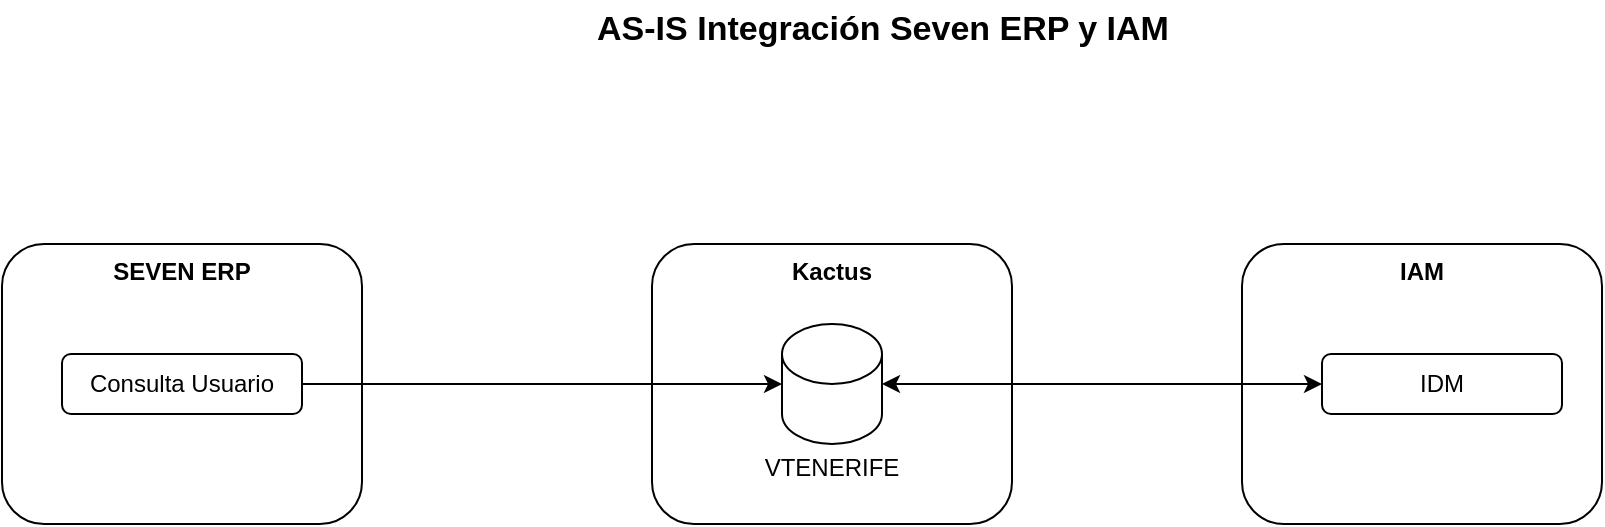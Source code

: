<mxfile version="26.1.0" pages="2">
  <diagram name="AS-IS" id="eW9U4Vch_MS2X_GdoxYC">
    <mxGraphModel dx="1050" dy="570" grid="1" gridSize="10" guides="1" tooltips="1" connect="1" arrows="1" fold="1" page="1" pageScale="1" pageWidth="827" pageHeight="1169" math="0" shadow="0">
      <root>
        <mxCell id="0" />
        <mxCell id="1" parent="0" />
        <mxCell id="2XWWIahap93tzurfqWSG-1" value="&lt;span&gt;SEVEN ERP&lt;/span&gt;" style="rounded=1;whiteSpace=wrap;html=1;verticalAlign=top;fontStyle=1" vertex="1" parent="1">
          <mxGeometry x="110" y="180" width="180" height="140" as="geometry" />
        </mxCell>
        <mxCell id="2XWWIahap93tzurfqWSG-2" value="&lt;span&gt;Kactus&lt;/span&gt;" style="rounded=1;whiteSpace=wrap;html=1;verticalAlign=top;fontStyle=1" vertex="1" parent="1">
          <mxGeometry x="435" y="180" width="180" height="140" as="geometry" />
        </mxCell>
        <mxCell id="2XWWIahap93tzurfqWSG-3" value="&lt;div&gt;&lt;br&gt;&lt;/div&gt;&lt;div&gt;&lt;br&gt;&lt;/div&gt;&lt;div&gt;&lt;br&gt;&lt;/div&gt;&lt;div&gt;&lt;br&gt;&lt;/div&gt;VTENERIFE" style="shape=cylinder3;whiteSpace=wrap;html=1;boundedLbl=1;backgroundOutline=1;size=15;" vertex="1" parent="1">
          <mxGeometry x="500" y="220" width="50" height="60" as="geometry" />
        </mxCell>
        <mxCell id="2XWWIahap93tzurfqWSG-5" style="edgeStyle=orthogonalEdgeStyle;rounded=0;orthogonalLoop=1;jettySize=auto;html=1;" edge="1" parent="1" source="2XWWIahap93tzurfqWSG-4" target="2XWWIahap93tzurfqWSG-3">
          <mxGeometry relative="1" as="geometry" />
        </mxCell>
        <mxCell id="2XWWIahap93tzurfqWSG-4" value="Consulta Usuario" style="rounded=1;whiteSpace=wrap;html=1;" vertex="1" parent="1">
          <mxGeometry x="140" y="235" width="120" height="30" as="geometry" />
        </mxCell>
        <mxCell id="2XWWIahap93tzurfqWSG-6" value="AS-IS Integración Seven ERP y IAM" style="text;html=1;align=center;verticalAlign=middle;resizable=0;points=[];autosize=1;strokeColor=none;fillColor=none;fontStyle=1;fontSize=17;" vertex="1" parent="1">
          <mxGeometry x="400" y="58" width="300" height="30" as="geometry" />
        </mxCell>
        <mxCell id="pvbcGCA0Qb1AgT1vnkco-1" value="&lt;span&gt;IAM&lt;/span&gt;" style="rounded=1;whiteSpace=wrap;html=1;verticalAlign=top;fontStyle=1" vertex="1" parent="1">
          <mxGeometry x="730" y="180" width="180" height="140" as="geometry" />
        </mxCell>
        <mxCell id="pvbcGCA0Qb1AgT1vnkco-2" value="IDM" style="rounded=1;whiteSpace=wrap;html=1;" vertex="1" parent="1">
          <mxGeometry x="770" y="235" width="120" height="30" as="geometry" />
        </mxCell>
        <mxCell id="pvbcGCA0Qb1AgT1vnkco-4" value="" style="endArrow=classic;startArrow=classic;html=1;rounded=0;exitX=1;exitY=0.5;exitDx=0;exitDy=0;exitPerimeter=0;" edge="1" parent="1" source="2XWWIahap93tzurfqWSG-3" target="pvbcGCA0Qb1AgT1vnkco-2">
          <mxGeometry width="50" height="50" relative="1" as="geometry">
            <mxPoint x="650" y="290" as="sourcePoint" />
            <mxPoint x="700" y="240" as="targetPoint" />
          </mxGeometry>
        </mxCell>
      </root>
    </mxGraphModel>
  </diagram>
  <diagram id="0nd7adYpvPlq9VBWDab1" name="TO-BE">
    <mxGraphModel dx="2062" dy="632" grid="1" gridSize="10" guides="1" tooltips="1" connect="1" arrows="1" fold="1" page="1" pageScale="1" pageWidth="827" pageHeight="1169" math="0" shadow="0">
      <root>
        <mxCell id="0" />
        <mxCell id="1" parent="0" />
        <mxCell id="VzWLeWy6zfLZ7XhbO8gC-1" value="&lt;span&gt;SEVEN ERP&lt;/span&gt;" style="rounded=1;whiteSpace=wrap;html=1;verticalAlign=top;fontStyle=1" vertex="1" parent="1">
          <mxGeometry x="110" y="180" width="180" height="140" as="geometry" />
        </mxCell>
        <mxCell id="VzWLeWy6zfLZ7XhbO8gC-2" value="&lt;span&gt;AWS - Interoperabilidad&lt;/span&gt;" style="rounded=1;whiteSpace=wrap;html=1;verticalAlign=top;fontStyle=1" vertex="1" parent="1">
          <mxGeometry x="435" y="160" width="180" height="180" as="geometry" />
        </mxCell>
        <mxCell id="VzWLeWy6zfLZ7XhbO8gC-5" value="Consulta Usuario" style="rounded=1;whiteSpace=wrap;html=1;" vertex="1" parent="1">
          <mxGeometry x="140" y="220" width="120" height="40" as="geometry" />
        </mxCell>
        <mxCell id="VzWLeWy6zfLZ7XhbO8gC-6" value="TO-BE Integración Seven ERP y IAM" style="text;html=1;align=center;verticalAlign=middle;resizable=0;points=[];autosize=1;strokeColor=none;fillColor=none;fontStyle=1;fontSize=17;" vertex="1" parent="1">
          <mxGeometry x="400" y="58" width="300" height="30" as="geometry" />
        </mxCell>
        <mxCell id="VzWLeWy6zfLZ7XhbO8gC-10" value="&lt;span style=&quot;color: rgb(33, 33, 33); font-family: Inter, system-ui, -apple-system, BlinkMacSystemFont, &amp;quot;Segoe UI&amp;quot;, Roboto, Oxygen, Ubuntu, Cantarell, &amp;quot;Fira Sans&amp;quot;, &amp;quot;Droid Sans&amp;quot;, Helvetica, Arial, sans-serif; white-space-collapse: preserve; background-color: rgb(255, 255, 255);&quot;&gt;apicolaboradores&lt;/span&gt;" style="rounded=1;whiteSpace=wrap;html=1;fontStyle=1;verticalAlign=top;align=center;" vertex="1" parent="1">
          <mxGeometry x="465" y="190" width="120" height="120" as="geometry" />
        </mxCell>
        <mxCell id="VzWLeWy6zfLZ7XhbO8gC-11" value="Token" style="rounded=1;whiteSpace=wrap;html=1;" vertex="1" parent="1">
          <mxGeometry x="480" y="220" width="90" height="30" as="geometry" />
        </mxCell>
        <mxCell id="VzWLeWy6zfLZ7XhbO8gC-12" value="Consultar" style="rounded=1;whiteSpace=wrap;html=1;" vertex="1" parent="1">
          <mxGeometry x="480" y="270" width="90" height="30" as="geometry" />
        </mxCell>
        <mxCell id="VzWLeWy6zfLZ7XhbO8gC-13" style="edgeStyle=orthogonalEdgeStyle;rounded=0;orthogonalLoop=1;jettySize=auto;html=1;entryX=0;entryY=0.5;entryDx=0;entryDy=0;" edge="1" parent="1" source="VzWLeWy6zfLZ7XhbO8gC-5" target="VzWLeWy6zfLZ7XhbO8gC-11">
          <mxGeometry relative="1" as="geometry">
            <Array as="points">
              <mxPoint x="310" y="235" />
              <mxPoint x="310" y="235" />
            </Array>
          </mxGeometry>
        </mxCell>
        <mxCell id="8g6aftSty8sAVGxq3FYZ-6" value="REST GetToken" style="edgeLabel;html=1;align=center;verticalAlign=middle;resizable=0;points=[];" vertex="1" connectable="0" parent="VzWLeWy6zfLZ7XhbO8gC-13">
          <mxGeometry x="-0.296" y="3" relative="1" as="geometry">
            <mxPoint x="2" y="-12" as="offset" />
          </mxGeometry>
        </mxCell>
        <mxCell id="VzWLeWy6zfLZ7XhbO8gC-14" style="edgeStyle=orthogonalEdgeStyle;rounded=0;orthogonalLoop=1;jettySize=auto;html=1;entryX=0;entryY=0.5;entryDx=0;entryDy=0;" edge="1" parent="1" source="VzWLeWy6zfLZ7XhbO8gC-5" target="VzWLeWy6zfLZ7XhbO8gC-12">
          <mxGeometry relative="1" as="geometry">
            <Array as="points">
              <mxPoint x="410" y="250" />
              <mxPoint x="410" y="285" />
            </Array>
          </mxGeometry>
        </mxCell>
        <mxCell id="8g6aftSty8sAVGxq3FYZ-8" value="REST Consultar info&amp;nbsp;&lt;div&gt;colaborador&lt;/div&gt;" style="edgeLabel;html=1;align=left;verticalAlign=middle;resizable=0;points=[];" vertex="1" connectable="0" parent="VzWLeWy6zfLZ7XhbO8gC-14">
          <mxGeometry x="-0.568" y="-4" relative="1" as="geometry">
            <mxPoint x="-15" y="16" as="offset" />
          </mxGeometry>
        </mxCell>
        <mxCell id="tUKPK6X9Q3xqHISbx3DO-1" value="&lt;span&gt;Kactus&lt;/span&gt;" style="rounded=1;whiteSpace=wrap;html=1;verticalAlign=top;fontStyle=1" vertex="1" parent="1">
          <mxGeometry x="760" y="230" width="180" height="200" as="geometry" />
        </mxCell>
        <mxCell id="8g6aftSty8sAVGxq3FYZ-1" value="&lt;div&gt;&lt;br&gt;&lt;/div&gt;&lt;div&gt;&lt;br&gt;&lt;/div&gt;&lt;div&gt;&lt;br&gt;&lt;/div&gt;&lt;div&gt;&lt;br&gt;&lt;/div&gt;VTENERIFE" style="shape=cylinder3;whiteSpace=wrap;html=1;boundedLbl=1;backgroundOutline=1;size=15;" vertex="1" parent="1">
          <mxGeometry x="835" y="340" width="50" height="60" as="geometry" />
        </mxCell>
        <mxCell id="8g6aftSty8sAVGxq3FYZ-3" value="ConsultarInfo" style="rounded=1;whiteSpace=wrap;html=1;" vertex="1" parent="1">
          <mxGeometry x="815" y="270" width="90" height="30" as="geometry" />
        </mxCell>
        <mxCell id="8g6aftSty8sAVGxq3FYZ-4" style="edgeStyle=orthogonalEdgeStyle;rounded=0;orthogonalLoop=1;jettySize=auto;html=1;entryX=0;entryY=0.5;entryDx=0;entryDy=0;" edge="1" parent="1" source="VzWLeWy6zfLZ7XhbO8gC-12" target="8g6aftSty8sAVGxq3FYZ-3">
          <mxGeometry relative="1" as="geometry" />
        </mxCell>
        <mxCell id="8g6aftSty8sAVGxq3FYZ-9" value="SOAP ConsultarInfo" style="edgeLabel;html=1;align=center;verticalAlign=middle;resizable=0;points=[];" vertex="1" connectable="0" parent="8g6aftSty8sAVGxq3FYZ-4">
          <mxGeometry x="-0.269" y="-1" relative="1" as="geometry">
            <mxPoint x="21" y="-16" as="offset" />
          </mxGeometry>
        </mxCell>
        <mxCell id="8g6aftSty8sAVGxq3FYZ-5" style="edgeStyle=orthogonalEdgeStyle;rounded=0;orthogonalLoop=1;jettySize=auto;html=1;entryX=0.5;entryY=0;entryDx=0;entryDy=0;entryPerimeter=0;" edge="1" parent="1" source="8g6aftSty8sAVGxq3FYZ-3" target="8g6aftSty8sAVGxq3FYZ-1">
          <mxGeometry relative="1" as="geometry" />
        </mxCell>
        <mxCell id="8g6aftSty8sAVGxq3FYZ-10" value="&lt;span&gt;SEVEN ERP&lt;/span&gt;" style="rounded=1;whiteSpace=wrap;html=1;verticalAlign=top;fontStyle=1" vertex="1" parent="1">
          <mxGeometry x="-160" y="710" width="180" height="140" as="geometry" />
        </mxCell>
        <mxCell id="8g6aftSty8sAVGxq3FYZ-12" value="Consulta Usuario" style="rounded=1;whiteSpace=wrap;html=1;" vertex="1" parent="1">
          <mxGeometry x="-130" y="750" width="120" height="40" as="geometry" />
        </mxCell>
        <mxCell id="8g6aftSty8sAVGxq3FYZ-13" value="TO-BE Integración Seven ERP y IAM" style="text;html=1;align=center;verticalAlign=middle;resizable=0;points=[];autosize=1;strokeColor=none;fillColor=none;fontStyle=1;fontSize=17;" vertex="1" parent="1">
          <mxGeometry x="360" y="590" width="300" height="30" as="geometry" />
        </mxCell>
        <mxCell id="8g6aftSty8sAVGxq3FYZ-27" value="&lt;span&gt;IAM&lt;/span&gt;" style="rounded=1;whiteSpace=wrap;html=1;verticalAlign=top;fontStyle=1" vertex="1" parent="1">
          <mxGeometry x="420" y="722" width="180" height="140" as="geometry" />
        </mxCell>
        <mxCell id="8g6aftSty8sAVGxq3FYZ-32" style="edgeStyle=orthogonalEdgeStyle;rounded=0;orthogonalLoop=1;jettySize=auto;html=1;" edge="1" parent="1" source="8g6aftSty8sAVGxq3FYZ-28" target="8g6aftSty8sAVGxq3FYZ-29">
          <mxGeometry relative="1" as="geometry" />
        </mxCell>
        <mxCell id="8g6aftSty8sAVGxq3FYZ-28" value="API" style="rounded=1;whiteSpace=wrap;html=1;" vertex="1" parent="1">
          <mxGeometry x="450" y="750" width="120" height="40" as="geometry" />
        </mxCell>
        <mxCell id="8g6aftSty8sAVGxq3FYZ-29" value="IDM" style="rounded=1;whiteSpace=wrap;html=1;" vertex="1" parent="1">
          <mxGeometry x="450" y="810" width="120" height="40" as="geometry" />
        </mxCell>
        <mxCell id="y5Sa7hWN9CfUO0DxOb0C-1" value="&lt;span&gt;Kactus&lt;/span&gt;" style="rounded=1;whiteSpace=wrap;html=1;verticalAlign=top;fontStyle=1" vertex="1" parent="1">
          <mxGeometry x="750" y="722" width="180" height="140" as="geometry" />
        </mxCell>
        <mxCell id="y5Sa7hWN9CfUO0DxOb0C-2" value="&lt;div&gt;&lt;br&gt;&lt;/div&gt;&lt;div&gt;&lt;br&gt;&lt;/div&gt;&lt;div&gt;&lt;br&gt;&lt;/div&gt;&lt;div&gt;&lt;br&gt;&lt;/div&gt;VTENERIFE" style="shape=cylinder3;whiteSpace=wrap;html=1;boundedLbl=1;backgroundOutline=1;size=15;" vertex="1" parent="1">
          <mxGeometry x="815" y="762" width="50" height="60" as="geometry" />
        </mxCell>
        <mxCell id="y5Sa7hWN9CfUO0DxOb0C-3" style="edgeStyle=orthogonalEdgeStyle;rounded=0;orthogonalLoop=1;jettySize=auto;html=1;entryX=0;entryY=0;entryDx=0;entryDy=37.5;entryPerimeter=0;startArrow=blockThin;startFill=1;" edge="1" parent="1" source="8g6aftSty8sAVGxq3FYZ-29" target="y5Sa7hWN9CfUO0DxOb0C-2">
          <mxGeometry relative="1" as="geometry" />
        </mxCell>
        <mxCell id="DcPG7F4U2M3nhZqZJbt_-2" value="&lt;span&gt;AWS - Interoperabilidad&lt;/span&gt;" style="rounded=1;whiteSpace=wrap;html=1;verticalAlign=top;fontStyle=1" vertex="1" parent="1">
          <mxGeometry x="150" y="711" width="180" height="138" as="geometry" />
        </mxCell>
        <mxCell id="DcPG7F4U2M3nhZqZJbt_-5" style="edgeStyle=orthogonalEdgeStyle;rounded=0;orthogonalLoop=1;jettySize=auto;html=1;" edge="1" parent="1" source="DcPG7F4U2M3nhZqZJbt_-3" target="8g6aftSty8sAVGxq3FYZ-28">
          <mxGeometry relative="1" as="geometry" />
        </mxCell>
        <mxCell id="DcPG7F4U2M3nhZqZJbt_-3" value="API Republicada" style="rounded=1;whiteSpace=wrap;html=1;" vertex="1" parent="1">
          <mxGeometry x="180" y="750" width="120" height="40" as="geometry" />
        </mxCell>
        <mxCell id="DcPG7F4U2M3nhZqZJbt_-4" style="edgeStyle=orthogonalEdgeStyle;rounded=0;orthogonalLoop=1;jettySize=auto;html=1;entryX=0;entryY=0.5;entryDx=0;entryDy=0;" edge="1" parent="1" source="8g6aftSty8sAVGxq3FYZ-12" target="DcPG7F4U2M3nhZqZJbt_-3">
          <mxGeometry relative="1" as="geometry" />
        </mxCell>
      </root>
    </mxGraphModel>
  </diagram>
</mxfile>
